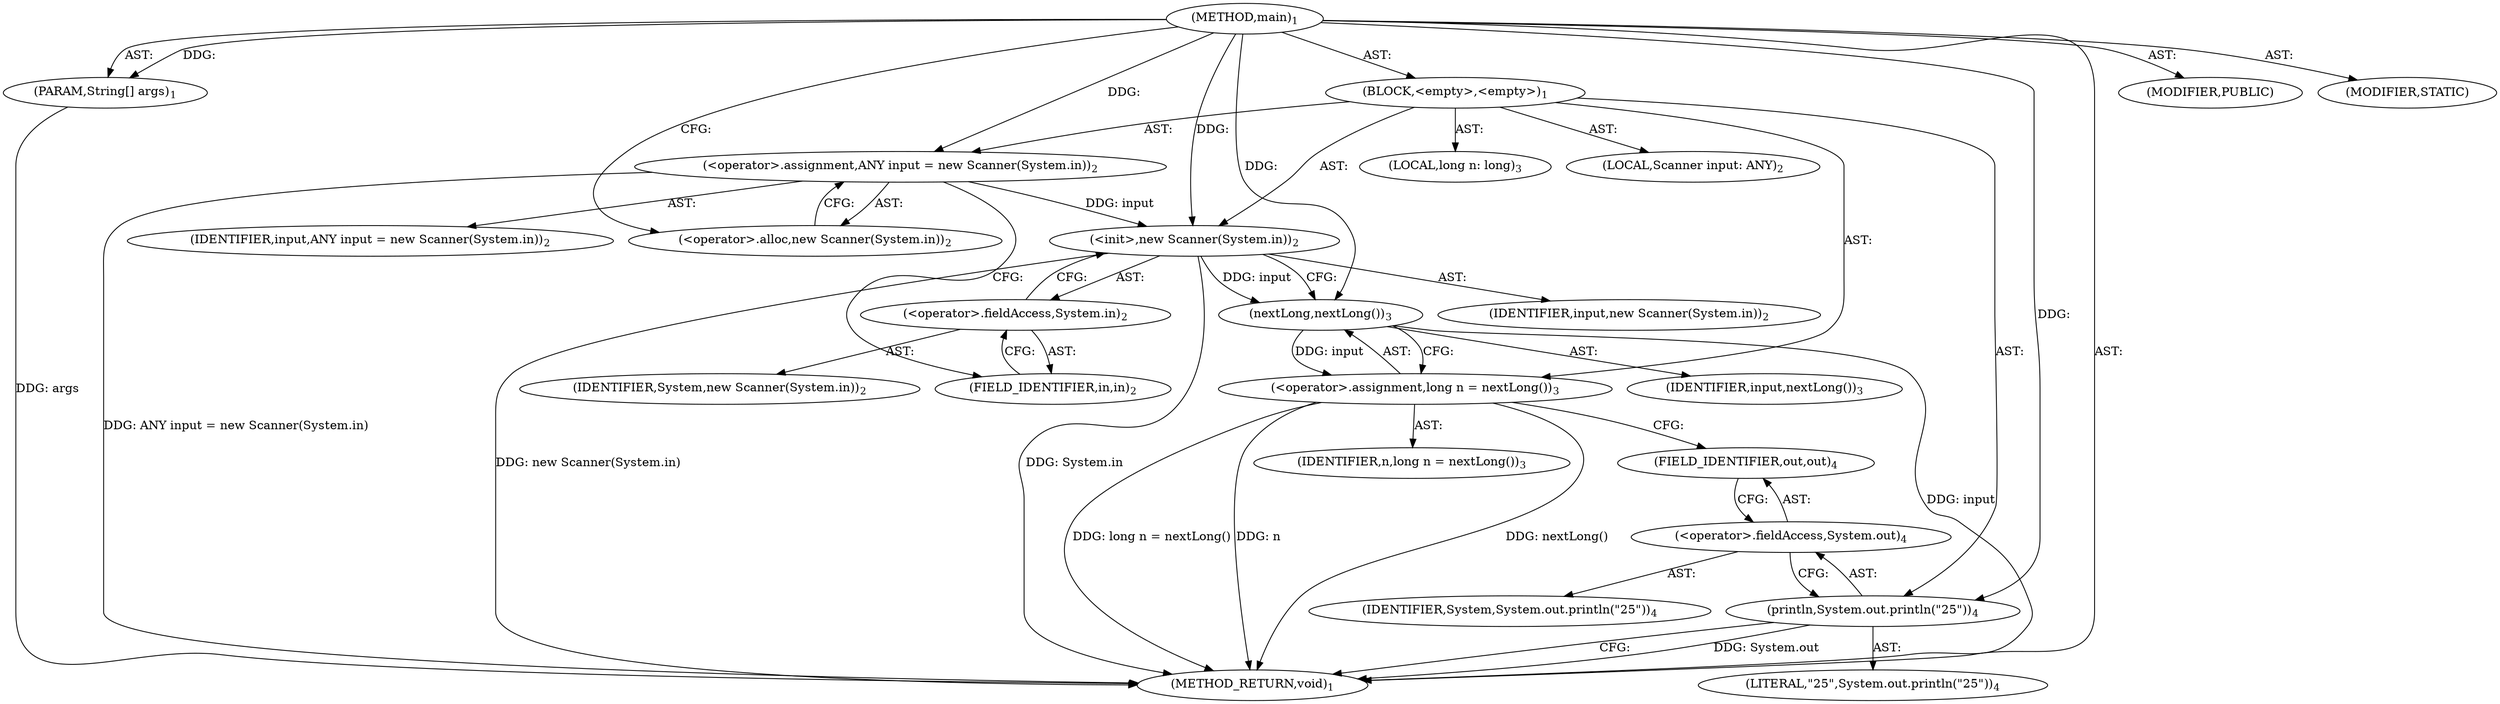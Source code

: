 digraph "main" {  
"19" [label = <(METHOD,main)<SUB>1</SUB>> ]
"20" [label = <(PARAM,String[] args)<SUB>1</SUB>> ]
"21" [label = <(BLOCK,&lt;empty&gt;,&lt;empty&gt;)<SUB>1</SUB>> ]
"4" [label = <(LOCAL,Scanner input: ANY)<SUB>2</SUB>> ]
"22" [label = <(&lt;operator&gt;.assignment,ANY input = new Scanner(System.in))<SUB>2</SUB>> ]
"23" [label = <(IDENTIFIER,input,ANY input = new Scanner(System.in))<SUB>2</SUB>> ]
"24" [label = <(&lt;operator&gt;.alloc,new Scanner(System.in))<SUB>2</SUB>> ]
"25" [label = <(&lt;init&gt;,new Scanner(System.in))<SUB>2</SUB>> ]
"3" [label = <(IDENTIFIER,input,new Scanner(System.in))<SUB>2</SUB>> ]
"26" [label = <(&lt;operator&gt;.fieldAccess,System.in)<SUB>2</SUB>> ]
"27" [label = <(IDENTIFIER,System,new Scanner(System.in))<SUB>2</SUB>> ]
"28" [label = <(FIELD_IDENTIFIER,in,in)<SUB>2</SUB>> ]
"29" [label = <(LOCAL,long n: long)<SUB>3</SUB>> ]
"30" [label = <(&lt;operator&gt;.assignment,long n = nextLong())<SUB>3</SUB>> ]
"31" [label = <(IDENTIFIER,n,long n = nextLong())<SUB>3</SUB>> ]
"32" [label = <(nextLong,nextLong())<SUB>3</SUB>> ]
"33" [label = <(IDENTIFIER,input,nextLong())<SUB>3</SUB>> ]
"34" [label = <(println,System.out.println(&quot;25&quot;))<SUB>4</SUB>> ]
"35" [label = <(&lt;operator&gt;.fieldAccess,System.out)<SUB>4</SUB>> ]
"36" [label = <(IDENTIFIER,System,System.out.println(&quot;25&quot;))<SUB>4</SUB>> ]
"37" [label = <(FIELD_IDENTIFIER,out,out)<SUB>4</SUB>> ]
"38" [label = <(LITERAL,&quot;25&quot;,System.out.println(&quot;25&quot;))<SUB>4</SUB>> ]
"39" [label = <(MODIFIER,PUBLIC)> ]
"40" [label = <(MODIFIER,STATIC)> ]
"41" [label = <(METHOD_RETURN,void)<SUB>1</SUB>> ]
  "19" -> "20"  [ label = "AST: "] 
  "19" -> "21"  [ label = "AST: "] 
  "19" -> "39"  [ label = "AST: "] 
  "19" -> "40"  [ label = "AST: "] 
  "19" -> "41"  [ label = "AST: "] 
  "21" -> "4"  [ label = "AST: "] 
  "21" -> "22"  [ label = "AST: "] 
  "21" -> "25"  [ label = "AST: "] 
  "21" -> "29"  [ label = "AST: "] 
  "21" -> "30"  [ label = "AST: "] 
  "21" -> "34"  [ label = "AST: "] 
  "22" -> "23"  [ label = "AST: "] 
  "22" -> "24"  [ label = "AST: "] 
  "25" -> "3"  [ label = "AST: "] 
  "25" -> "26"  [ label = "AST: "] 
  "26" -> "27"  [ label = "AST: "] 
  "26" -> "28"  [ label = "AST: "] 
  "30" -> "31"  [ label = "AST: "] 
  "30" -> "32"  [ label = "AST: "] 
  "32" -> "33"  [ label = "AST: "] 
  "34" -> "35"  [ label = "AST: "] 
  "34" -> "38"  [ label = "AST: "] 
  "35" -> "36"  [ label = "AST: "] 
  "35" -> "37"  [ label = "AST: "] 
  "22" -> "28"  [ label = "CFG: "] 
  "25" -> "32"  [ label = "CFG: "] 
  "30" -> "37"  [ label = "CFG: "] 
  "34" -> "41"  [ label = "CFG: "] 
  "24" -> "22"  [ label = "CFG: "] 
  "26" -> "25"  [ label = "CFG: "] 
  "32" -> "30"  [ label = "CFG: "] 
  "35" -> "34"  [ label = "CFG: "] 
  "28" -> "26"  [ label = "CFG: "] 
  "37" -> "35"  [ label = "CFG: "] 
  "19" -> "24"  [ label = "CFG: "] 
  "20" -> "41"  [ label = "DDG: args"] 
  "22" -> "41"  [ label = "DDG: ANY input = new Scanner(System.in)"] 
  "25" -> "41"  [ label = "DDG: System.in"] 
  "25" -> "41"  [ label = "DDG: new Scanner(System.in)"] 
  "30" -> "41"  [ label = "DDG: n"] 
  "32" -> "41"  [ label = "DDG: input"] 
  "30" -> "41"  [ label = "DDG: nextLong()"] 
  "30" -> "41"  [ label = "DDG: long n = nextLong()"] 
  "34" -> "41"  [ label = "DDG: System.out"] 
  "19" -> "20"  [ label = "DDG: "] 
  "19" -> "22"  [ label = "DDG: "] 
  "32" -> "30"  [ label = "DDG: input"] 
  "22" -> "25"  [ label = "DDG: input"] 
  "19" -> "25"  [ label = "DDG: "] 
  "19" -> "34"  [ label = "DDG: "] 
  "25" -> "32"  [ label = "DDG: input"] 
  "19" -> "32"  [ label = "DDG: "] 
}
